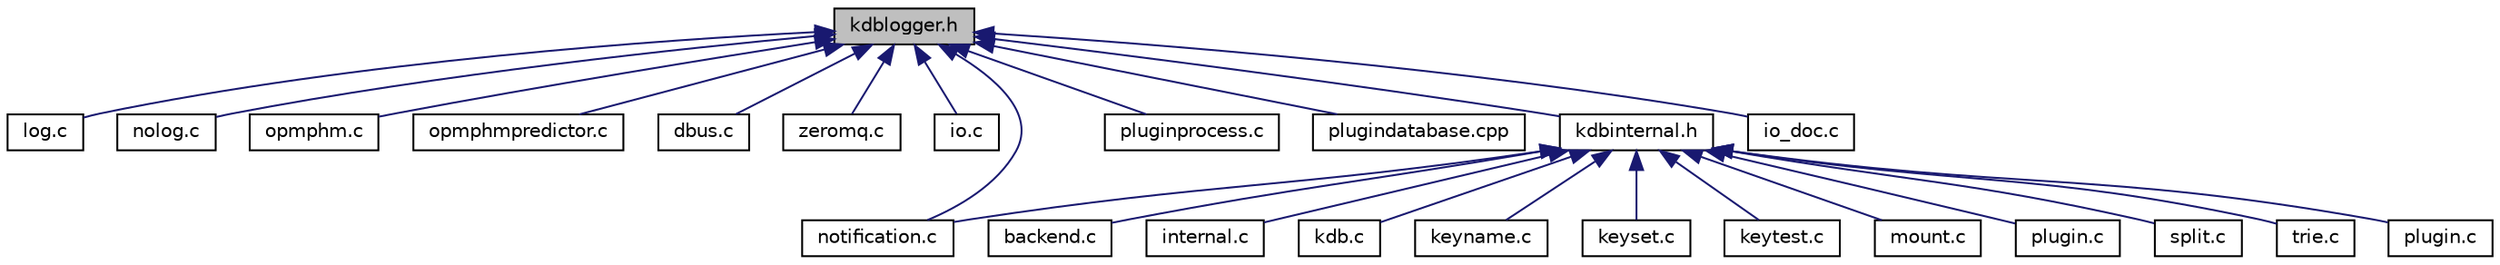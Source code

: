 digraph "kdblogger.h"
{
  edge [fontname="Helvetica",fontsize="10",labelfontname="Helvetica",labelfontsize="10"];
  node [fontname="Helvetica",fontsize="10",shape=record];
  Node2 [label="kdblogger.h",height=0.2,width=0.4,color="black", fillcolor="grey75", style="filled", fontcolor="black"];
  Node2 -> Node3 [dir="back",color="midnightblue",fontsize="10",style="solid",fontname="Helvetica"];
  Node3 [label="log.c",height=0.2,width=0.4,color="black", fillcolor="white", style="filled",URL="$log_8c.html",tooltip="Non-C99 Logger Implementation. "];
  Node2 -> Node4 [dir="back",color="midnightblue",fontsize="10",style="solid",fontname="Helvetica"];
  Node4 [label="nolog.c",height=0.2,width=0.4,color="black", fillcolor="white", style="filled",URL="$nolog_8c.html",tooltip="C99-compatible Fake Logger Implementation. "];
  Node2 -> Node5 [dir="back",color="midnightblue",fontsize="10",style="solid",fontname="Helvetica"];
  Node5 [label="opmphm.c",height=0.2,width=0.4,color="black", fillcolor="white", style="filled",URL="$opmphm_8c.html",tooltip="The Order Preserving Minimal Perfect Hash Map. "];
  Node2 -> Node6 [dir="back",color="midnightblue",fontsize="10",style="solid",fontname="Helvetica"];
  Node6 [label="opmphmpredictor.c",height=0.2,width=0.4,color="black", fillcolor="white", style="filled",URL="$opmphmpredictor_8c.html",tooltip="The Order Preserving Minimal Perfect Hash Map Predictor. "];
  Node2 -> Node7 [dir="back",color="midnightblue",fontsize="10",style="solid",fontname="Helvetica"];
  Node7 [label="dbus.c",height=0.2,width=0.4,color="black", fillcolor="white", style="filled",URL="$dbus_8c.html",tooltip="I/O Adapter for D-Bus. "];
  Node2 -> Node8 [dir="back",color="midnightblue",fontsize="10",style="solid",fontname="Helvetica"];
  Node8 [label="zeromq.c",height=0.2,width=0.4,color="black", fillcolor="white", style="filled",URL="$zeromq_8c.html",tooltip="I/O Adapter for D-Bus. "];
  Node2 -> Node9 [dir="back",color="midnightblue",fontsize="10",style="solid",fontname="Helvetica"];
  Node9 [label="io.c",height=0.2,width=0.4,color="black", fillcolor="white", style="filled",URL="$io_8c.html",tooltip="Implementation of I/O functions as defined in kdbio.h. "];
  Node2 -> Node10 [dir="back",color="midnightblue",fontsize="10",style="solid",fontname="Helvetica"];
  Node10 [label="notification.c",height=0.2,width=0.4,color="black", fillcolor="white", style="filled",URL="$notification_8c.html",tooltip="Implementation of notification functions as defined in kdbnotification.h. "];
  Node2 -> Node11 [dir="back",color="midnightblue",fontsize="10",style="solid",fontname="Helvetica"];
  Node11 [label="pluginprocess.c",height=0.2,width=0.4,color="black", fillcolor="white", style="filled",URL="$pluginprocess_8c.html",tooltip="Source for the pluginprocess library. "];
  Node2 -> Node12 [dir="back",color="midnightblue",fontsize="10",style="solid",fontname="Helvetica"];
  Node12 [label="plugindatabase.cpp",height=0.2,width=0.4,color="black", fillcolor="white", style="filled",URL="$plugindatabase_8cpp.html",tooltip="Implementation of PluginDatabase(s) "];
  Node2 -> Node13 [dir="back",color="midnightblue",fontsize="10",style="solid",fontname="Helvetica"];
  Node13 [label="kdbinternal.h",height=0.2,width=0.4,color="black", fillcolor="white", style="filled",URL="$kdbinternal_8h.html",tooltip="Includes most internal header files. "];
  Node13 -> Node14 [dir="back",color="midnightblue",fontsize="10",style="solid",fontname="Helvetica"];
  Node14 [label="backend.c",height=0.2,width=0.4,color="black", fillcolor="white", style="filled",URL="$backend_8c.html",tooltip="Everything related to a backend. "];
  Node13 -> Node15 [dir="back",color="midnightblue",fontsize="10",style="solid",fontname="Helvetica"];
  Node15 [label="internal.c",height=0.2,width=0.4,color="black", fillcolor="white", style="filled",URL="$internal_8c.html",tooltip="Internal methods for Elektra. "];
  Node13 -> Node16 [dir="back",color="midnightblue",fontsize="10",style="solid",fontname="Helvetica"];
  Node16 [label="kdb.c",height=0.2,width=0.4,color="black", fillcolor="white", style="filled",URL="$kdb_8c.html",tooltip="Low level functions for access the Key Database. "];
  Node13 -> Node17 [dir="back",color="midnightblue",fontsize="10",style="solid",fontname="Helvetica"];
  Node17 [label="keyname.c",height=0.2,width=0.4,color="black", fillcolor="white", style="filled",URL="$elektra_2keyname_8c.html",tooltip="Methods for Key name manipulation. "];
  Node13 -> Node18 [dir="back",color="midnightblue",fontsize="10",style="solid",fontname="Helvetica"];
  Node18 [label="keyset.c",height=0.2,width=0.4,color="black", fillcolor="white", style="filled",URL="$keyset_8c.html",tooltip="Methods for key sets. "];
  Node13 -> Node19 [dir="back",color="midnightblue",fontsize="10",style="solid",fontname="Helvetica"];
  Node19 [label="keytest.c",height=0.2,width=0.4,color="black", fillcolor="white", style="filled",URL="$keytest_8c.html",tooltip="Methods for making tests. "];
  Node13 -> Node20 [dir="back",color="midnightblue",fontsize="10",style="solid",fontname="Helvetica"];
  Node20 [label="mount.c",height=0.2,width=0.4,color="black", fillcolor="white", style="filled",URL="$mount_8c.html",tooltip="Internals of mount functionality. "];
  Node13 -> Node21 [dir="back",color="midnightblue",fontsize="10",style="solid",fontname="Helvetica"];
  Node21 [label="plugin.c",height=0.2,width=0.4,color="black", fillcolor="white", style="filled",URL="$elektra_2plugin_8c.html",tooltip="Interna of plugin functionality. "];
  Node13 -> Node22 [dir="back",color="midnightblue",fontsize="10",style="solid",fontname="Helvetica"];
  Node22 [label="split.c",height=0.2,width=0.4,color="black", fillcolor="white", style="filled",URL="$split_8c.html",tooltip="Interna of splitting functionality. "];
  Node13 -> Node23 [dir="back",color="midnightblue",fontsize="10",style="solid",fontname="Helvetica"];
  Node23 [label="trie.c",height=0.2,width=0.4,color="black", fillcolor="white", style="filled",URL="$trie_8c.html",tooltip="Interna of trie functionality. "];
  Node13 -> Node10 [dir="back",color="midnightblue",fontsize="10",style="solid",fontname="Helvetica"];
  Node13 -> Node24 [dir="back",color="midnightblue",fontsize="10",style="solid",fontname="Helvetica"];
  Node24 [label="plugin.c",height=0.2,width=0.4,color="black", fillcolor="white", style="filled",URL="$plugin_2plugin_8c.html",tooltip="Access plugin handle. "];
  Node2 -> Node25 [dir="back",color="midnightblue",fontsize="10",style="solid",fontname="Helvetica"];
  Node25 [label="io_doc.c",height=0.2,width=0.4,color="black", fillcolor="white", style="filled",URL="$io__doc_8c.html",tooltip="I/O example binding. "];
}
